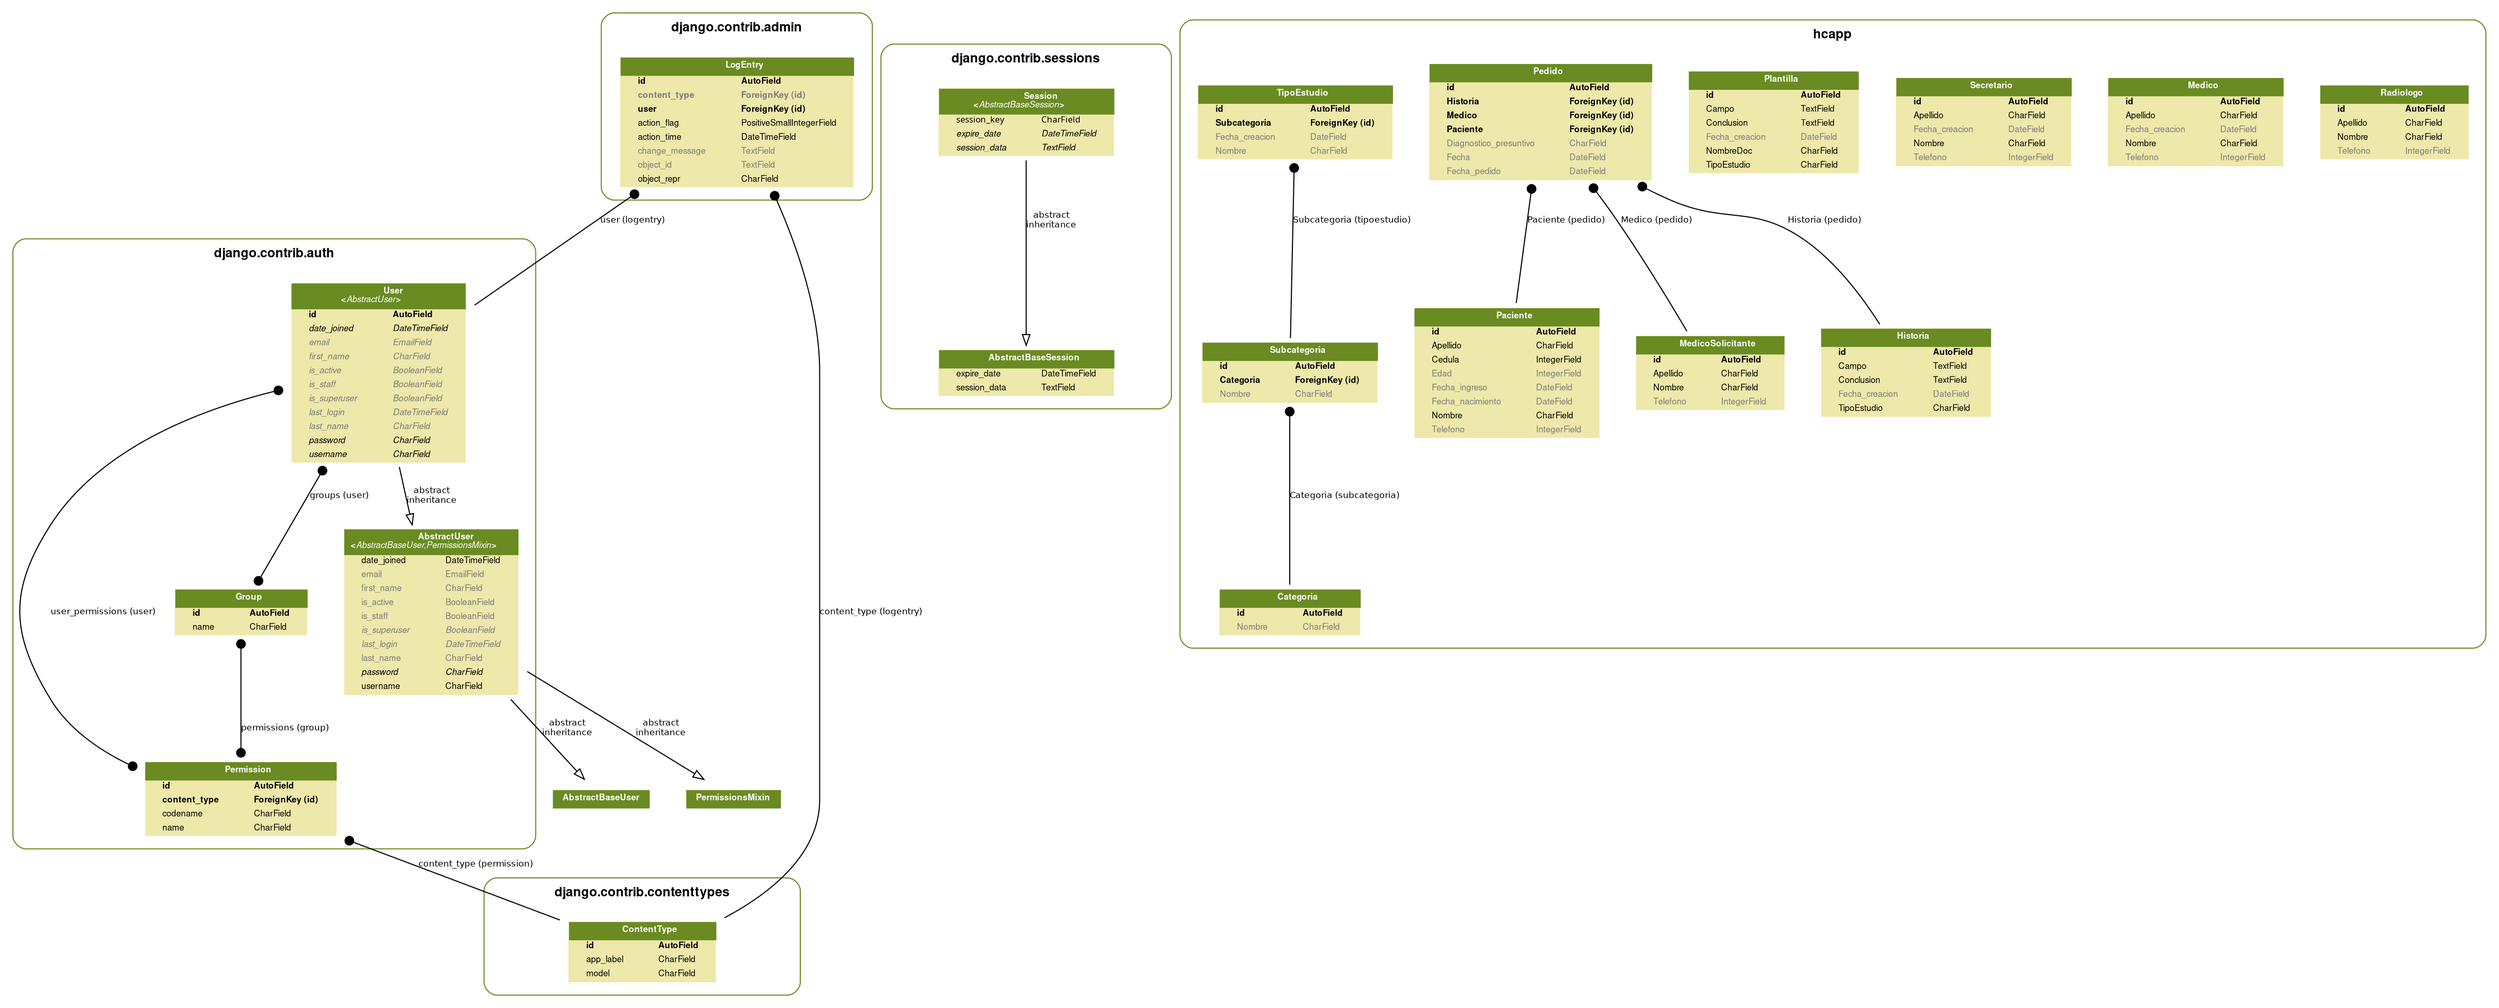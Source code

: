 digraph model_graph {
  // Dotfile by Django-Extensions graph_models
  // Created: 2017-06-23 09:40
  // Cli Options: -a

  fontname = "Helvetica"
  fontsize = 8
  splines  = true

  node [
    fontname = "Helvetica"
    fontsize = 8
    shape = "plaintext"
  ]

  edge [
    fontname = "Helvetica"
    fontsize = 8
  ]

  // Labels
  subgraph cluster_django_contrib_admin {
    label=<
          <TABLE BORDER="0" CELLBORDER="0" CELLSPACING="0">
          <TR><TD COLSPAN="2" CELLPADDING="4" ALIGN="CENTER">
          <FONT FACE="Helvetica Bold" COLOR="Black" POINT-SIZE="12">
          django.contrib.admin
          </FONT>
          </TD></TR>
          </TABLE>
          >
    color=olivedrab4
    style="rounded"
  
    django_contrib_admin_models_LogEntry [label=<
      <TABLE BGCOLOR="palegoldenrod" BORDER="0" CELLBORDER="0" CELLSPACING="0">
      <TR><TD COLSPAN="2" CELLPADDING="4" ALIGN="CENTER" BGCOLOR="olivedrab4">
      <FONT FACE="Helvetica Bold" COLOR="white">
      LogEntry
      </FONT></TD></TR>
    
      <TR><TD ALIGN="LEFT" BORDER="0">
      <FONT FACE="Helvetica Bold">id</FONT>
      </TD><TD ALIGN="LEFT">
      <FONT FACE="Helvetica Bold">AutoField</FONT>
      </TD></TR>
    
      <TR><TD ALIGN="LEFT" BORDER="0">
      <FONT COLOR="#7B7B7B" FACE="Helvetica Bold">content_type</FONT>
      </TD><TD ALIGN="LEFT">
      <FONT COLOR="#7B7B7B" FACE="Helvetica Bold">ForeignKey (id)</FONT>
      </TD></TR>
    
      <TR><TD ALIGN="LEFT" BORDER="0">
      <FONT FACE="Helvetica Bold">user</FONT>
      </TD><TD ALIGN="LEFT">
      <FONT FACE="Helvetica Bold">ForeignKey (id)</FONT>
      </TD></TR>
    
      <TR><TD ALIGN="LEFT" BORDER="0">
      <FONT FACE="Helvetica ">action_flag</FONT>
      </TD><TD ALIGN="LEFT">
      <FONT FACE="Helvetica ">PositiveSmallIntegerField</FONT>
      </TD></TR>
    
      <TR><TD ALIGN="LEFT" BORDER="0">
      <FONT FACE="Helvetica ">action_time</FONT>
      </TD><TD ALIGN="LEFT">
      <FONT FACE="Helvetica ">DateTimeField</FONT>
      </TD></TR>
    
      <TR><TD ALIGN="LEFT" BORDER="0">
      <FONT COLOR="#7B7B7B" FACE="Helvetica ">change_message</FONT>
      </TD><TD ALIGN="LEFT">
      <FONT COLOR="#7B7B7B" FACE="Helvetica ">TextField</FONT>
      </TD></TR>
    
      <TR><TD ALIGN="LEFT" BORDER="0">
      <FONT COLOR="#7B7B7B" FACE="Helvetica ">object_id</FONT>
      </TD><TD ALIGN="LEFT">
      <FONT COLOR="#7B7B7B" FACE="Helvetica ">TextField</FONT>
      </TD></TR>
    
      <TR><TD ALIGN="LEFT" BORDER="0">
      <FONT FACE="Helvetica ">object_repr</FONT>
      </TD><TD ALIGN="LEFT">
      <FONT FACE="Helvetica ">CharField</FONT>
      </TD></TR>
    
      </TABLE>
      >]

  }
  subgraph cluster_django_contrib_auth {
    label=<
          <TABLE BORDER="0" CELLBORDER="0" CELLSPACING="0">
          <TR><TD COLSPAN="2" CELLPADDING="4" ALIGN="CENTER">
          <FONT FACE="Helvetica Bold" COLOR="Black" POINT-SIZE="12">
          django.contrib.auth
          </FONT>
          </TD></TR>
          </TABLE>
          >
    color=olivedrab4
    style="rounded"
  
    django_contrib_auth_models_AbstractUser [label=<
      <TABLE BGCOLOR="palegoldenrod" BORDER="0" CELLBORDER="0" CELLSPACING="0">
      <TR><TD COLSPAN="2" CELLPADDING="4" ALIGN="CENTER" BGCOLOR="olivedrab4">
      <FONT FACE="Helvetica Bold" COLOR="white">
      AbstractUser<BR/>&lt;<FONT FACE="Helvetica Italic">AbstractBaseUser,PermissionsMixin</FONT>&gt;
      </FONT></TD></TR>
    
      <TR><TD ALIGN="LEFT" BORDER="0">
      <FONT FACE="Helvetica ">date_joined</FONT>
      </TD><TD ALIGN="LEFT">
      <FONT FACE="Helvetica ">DateTimeField</FONT>
      </TD></TR>
    
      <TR><TD ALIGN="LEFT" BORDER="0">
      <FONT COLOR="#7B7B7B" FACE="Helvetica ">email</FONT>
      </TD><TD ALIGN="LEFT">
      <FONT COLOR="#7B7B7B" FACE="Helvetica ">EmailField</FONT>
      </TD></TR>
    
      <TR><TD ALIGN="LEFT" BORDER="0">
      <FONT COLOR="#7B7B7B" FACE="Helvetica ">first_name</FONT>
      </TD><TD ALIGN="LEFT">
      <FONT COLOR="#7B7B7B" FACE="Helvetica ">CharField</FONT>
      </TD></TR>
    
      <TR><TD ALIGN="LEFT" BORDER="0">
      <FONT COLOR="#7B7B7B" FACE="Helvetica ">is_active</FONT>
      </TD><TD ALIGN="LEFT">
      <FONT COLOR="#7B7B7B" FACE="Helvetica ">BooleanField</FONT>
      </TD></TR>
    
      <TR><TD ALIGN="LEFT" BORDER="0">
      <FONT COLOR="#7B7B7B" FACE="Helvetica ">is_staff</FONT>
      </TD><TD ALIGN="LEFT">
      <FONT COLOR="#7B7B7B" FACE="Helvetica ">BooleanField</FONT>
      </TD></TR>
    
      <TR><TD ALIGN="LEFT" BORDER="0">
      <FONT COLOR="#7B7B7B" FACE="Helvetica Italic">is_superuser</FONT>
      </TD><TD ALIGN="LEFT">
      <FONT COLOR="#7B7B7B" FACE="Helvetica Italic">BooleanField</FONT>
      </TD></TR>
    
      <TR><TD ALIGN="LEFT" BORDER="0">
      <FONT COLOR="#7B7B7B" FACE="Helvetica Italic">last_login</FONT>
      </TD><TD ALIGN="LEFT">
      <FONT COLOR="#7B7B7B" FACE="Helvetica Italic">DateTimeField</FONT>
      </TD></TR>
    
      <TR><TD ALIGN="LEFT" BORDER="0">
      <FONT COLOR="#7B7B7B" FACE="Helvetica ">last_name</FONT>
      </TD><TD ALIGN="LEFT">
      <FONT COLOR="#7B7B7B" FACE="Helvetica ">CharField</FONT>
      </TD></TR>
    
      <TR><TD ALIGN="LEFT" BORDER="0">
      <FONT FACE="Helvetica Italic">password</FONT>
      </TD><TD ALIGN="LEFT">
      <FONT FACE="Helvetica Italic">CharField</FONT>
      </TD></TR>
    
      <TR><TD ALIGN="LEFT" BORDER="0">
      <FONT FACE="Helvetica ">username</FONT>
      </TD><TD ALIGN="LEFT">
      <FONT FACE="Helvetica ">CharField</FONT>
      </TD></TR>
    
      </TABLE>
      >]
  
    django_contrib_auth_models_Permission [label=<
      <TABLE BGCOLOR="palegoldenrod" BORDER="0" CELLBORDER="0" CELLSPACING="0">
      <TR><TD COLSPAN="2" CELLPADDING="4" ALIGN="CENTER" BGCOLOR="olivedrab4">
      <FONT FACE="Helvetica Bold" COLOR="white">
      Permission
      </FONT></TD></TR>
    
      <TR><TD ALIGN="LEFT" BORDER="0">
      <FONT FACE="Helvetica Bold">id</FONT>
      </TD><TD ALIGN="LEFT">
      <FONT FACE="Helvetica Bold">AutoField</FONT>
      </TD></TR>
    
      <TR><TD ALIGN="LEFT" BORDER="0">
      <FONT FACE="Helvetica Bold">content_type</FONT>
      </TD><TD ALIGN="LEFT">
      <FONT FACE="Helvetica Bold">ForeignKey (id)</FONT>
      </TD></TR>
    
      <TR><TD ALIGN="LEFT" BORDER="0">
      <FONT FACE="Helvetica ">codename</FONT>
      </TD><TD ALIGN="LEFT">
      <FONT FACE="Helvetica ">CharField</FONT>
      </TD></TR>
    
      <TR><TD ALIGN="LEFT" BORDER="0">
      <FONT FACE="Helvetica ">name</FONT>
      </TD><TD ALIGN="LEFT">
      <FONT FACE="Helvetica ">CharField</FONT>
      </TD></TR>
    
      </TABLE>
      >]
  
    django_contrib_auth_models_Group [label=<
      <TABLE BGCOLOR="palegoldenrod" BORDER="0" CELLBORDER="0" CELLSPACING="0">
      <TR><TD COLSPAN="2" CELLPADDING="4" ALIGN="CENTER" BGCOLOR="olivedrab4">
      <FONT FACE="Helvetica Bold" COLOR="white">
      Group
      </FONT></TD></TR>
    
      <TR><TD ALIGN="LEFT" BORDER="0">
      <FONT FACE="Helvetica Bold">id</FONT>
      </TD><TD ALIGN="LEFT">
      <FONT FACE="Helvetica Bold">AutoField</FONT>
      </TD></TR>
    
      <TR><TD ALIGN="LEFT" BORDER="0">
      <FONT FACE="Helvetica ">name</FONT>
      </TD><TD ALIGN="LEFT">
      <FONT FACE="Helvetica ">CharField</FONT>
      </TD></TR>
    
      </TABLE>
      >]
  
    django_contrib_auth_models_User [label=<
      <TABLE BGCOLOR="palegoldenrod" BORDER="0" CELLBORDER="0" CELLSPACING="0">
      <TR><TD COLSPAN="2" CELLPADDING="4" ALIGN="CENTER" BGCOLOR="olivedrab4">
      <FONT FACE="Helvetica Bold" COLOR="white">
      User<BR/>&lt;<FONT FACE="Helvetica Italic">AbstractUser</FONT>&gt;
      </FONT></TD></TR>
    
      <TR><TD ALIGN="LEFT" BORDER="0">
      <FONT FACE="Helvetica Bold">id</FONT>
      </TD><TD ALIGN="LEFT">
      <FONT FACE="Helvetica Bold">AutoField</FONT>
      </TD></TR>
    
      <TR><TD ALIGN="LEFT" BORDER="0">
      <FONT FACE="Helvetica Italic">date_joined</FONT>
      </TD><TD ALIGN="LEFT">
      <FONT FACE="Helvetica Italic">DateTimeField</FONT>
      </TD></TR>
    
      <TR><TD ALIGN="LEFT" BORDER="0">
      <FONT COLOR="#7B7B7B" FACE="Helvetica Italic">email</FONT>
      </TD><TD ALIGN="LEFT">
      <FONT COLOR="#7B7B7B" FACE="Helvetica Italic">EmailField</FONT>
      </TD></TR>
    
      <TR><TD ALIGN="LEFT" BORDER="0">
      <FONT COLOR="#7B7B7B" FACE="Helvetica Italic">first_name</FONT>
      </TD><TD ALIGN="LEFT">
      <FONT COLOR="#7B7B7B" FACE="Helvetica Italic">CharField</FONT>
      </TD></TR>
    
      <TR><TD ALIGN="LEFT" BORDER="0">
      <FONT COLOR="#7B7B7B" FACE="Helvetica Italic">is_active</FONT>
      </TD><TD ALIGN="LEFT">
      <FONT COLOR="#7B7B7B" FACE="Helvetica Italic">BooleanField</FONT>
      </TD></TR>
    
      <TR><TD ALIGN="LEFT" BORDER="0">
      <FONT COLOR="#7B7B7B" FACE="Helvetica Italic">is_staff</FONT>
      </TD><TD ALIGN="LEFT">
      <FONT COLOR="#7B7B7B" FACE="Helvetica Italic">BooleanField</FONT>
      </TD></TR>
    
      <TR><TD ALIGN="LEFT" BORDER="0">
      <FONT COLOR="#7B7B7B" FACE="Helvetica Italic">is_superuser</FONT>
      </TD><TD ALIGN="LEFT">
      <FONT COLOR="#7B7B7B" FACE="Helvetica Italic">BooleanField</FONT>
      </TD></TR>
    
      <TR><TD ALIGN="LEFT" BORDER="0">
      <FONT COLOR="#7B7B7B" FACE="Helvetica Italic">last_login</FONT>
      </TD><TD ALIGN="LEFT">
      <FONT COLOR="#7B7B7B" FACE="Helvetica Italic">DateTimeField</FONT>
      </TD></TR>
    
      <TR><TD ALIGN="LEFT" BORDER="0">
      <FONT COLOR="#7B7B7B" FACE="Helvetica Italic">last_name</FONT>
      </TD><TD ALIGN="LEFT">
      <FONT COLOR="#7B7B7B" FACE="Helvetica Italic">CharField</FONT>
      </TD></TR>
    
      <TR><TD ALIGN="LEFT" BORDER="0">
      <FONT FACE="Helvetica Italic">password</FONT>
      </TD><TD ALIGN="LEFT">
      <FONT FACE="Helvetica Italic">CharField</FONT>
      </TD></TR>
    
      <TR><TD ALIGN="LEFT" BORDER="0">
      <FONT FACE="Helvetica Italic">username</FONT>
      </TD><TD ALIGN="LEFT">
      <FONT FACE="Helvetica Italic">CharField</FONT>
      </TD></TR>
    
      </TABLE>
      >]

  }
  subgraph cluster_django_contrib_contenttypes {
    label=<
          <TABLE BORDER="0" CELLBORDER="0" CELLSPACING="0">
          <TR><TD COLSPAN="2" CELLPADDING="4" ALIGN="CENTER">
          <FONT FACE="Helvetica Bold" COLOR="Black" POINT-SIZE="12">
          django.contrib.contenttypes
          </FONT>
          </TD></TR>
          </TABLE>
          >
    color=olivedrab4
    style="rounded"
  
    django_contrib_contenttypes_models_ContentType [label=<
      <TABLE BGCOLOR="palegoldenrod" BORDER="0" CELLBORDER="0" CELLSPACING="0">
      <TR><TD COLSPAN="2" CELLPADDING="4" ALIGN="CENTER" BGCOLOR="olivedrab4">
      <FONT FACE="Helvetica Bold" COLOR="white">
      ContentType
      </FONT></TD></TR>
    
      <TR><TD ALIGN="LEFT" BORDER="0">
      <FONT FACE="Helvetica Bold">id</FONT>
      </TD><TD ALIGN="LEFT">
      <FONT FACE="Helvetica Bold">AutoField</FONT>
      </TD></TR>
    
      <TR><TD ALIGN="LEFT" BORDER="0">
      <FONT FACE="Helvetica ">app_label</FONT>
      </TD><TD ALIGN="LEFT">
      <FONT FACE="Helvetica ">CharField</FONT>
      </TD></TR>
    
      <TR><TD ALIGN="LEFT" BORDER="0">
      <FONT FACE="Helvetica ">model</FONT>
      </TD><TD ALIGN="LEFT">
      <FONT FACE="Helvetica ">CharField</FONT>
      </TD></TR>
    
      </TABLE>
      >]

  }
  subgraph cluster_django_contrib_sessions {
    label=<
          <TABLE BORDER="0" CELLBORDER="0" CELLSPACING="0">
          <TR><TD COLSPAN="2" CELLPADDING="4" ALIGN="CENTER">
          <FONT FACE="Helvetica Bold" COLOR="Black" POINT-SIZE="12">
          django.contrib.sessions
          </FONT>
          </TD></TR>
          </TABLE>
          >
    color=olivedrab4
    style="rounded"
  
    django_contrib_sessions_base_session_AbstractBaseSession [label=<
      <TABLE BGCOLOR="palegoldenrod" BORDER="0" CELLBORDER="0" CELLSPACING="0">
      <TR><TD COLSPAN="2" CELLPADDING="4" ALIGN="CENTER" BGCOLOR="olivedrab4">
      <FONT FACE="Helvetica Bold" COLOR="white">
      AbstractBaseSession
      </FONT></TD></TR>
    
      <TR><TD ALIGN="LEFT" BORDER="0">
      <FONT FACE="Helvetica ">expire_date</FONT>
      </TD><TD ALIGN="LEFT">
      <FONT FACE="Helvetica ">DateTimeField</FONT>
      </TD></TR>
    
      <TR><TD ALIGN="LEFT" BORDER="0">
      <FONT FACE="Helvetica ">session_data</FONT>
      </TD><TD ALIGN="LEFT">
      <FONT FACE="Helvetica ">TextField</FONT>
      </TD></TR>
    
      </TABLE>
      >]
  
    django_contrib_sessions_models_Session [label=<
      <TABLE BGCOLOR="palegoldenrod" BORDER="0" CELLBORDER="0" CELLSPACING="0">
      <TR><TD COLSPAN="2" CELLPADDING="4" ALIGN="CENTER" BGCOLOR="olivedrab4">
      <FONT FACE="Helvetica Bold" COLOR="white">
      Session<BR/>&lt;<FONT FACE="Helvetica Italic">AbstractBaseSession</FONT>&gt;
      </FONT></TD></TR>
    
      <TR><TD ALIGN="LEFT" BORDER="0">
      <FONT FACE="Helvetica ItalicBold">session_key</FONT>
      </TD><TD ALIGN="LEFT">
      <FONT FACE="Helvetica ItalicBold">CharField</FONT>
      </TD></TR>
    
      <TR><TD ALIGN="LEFT" BORDER="0">
      <FONT FACE="Helvetica Italic">expire_date</FONT>
      </TD><TD ALIGN="LEFT">
      <FONT FACE="Helvetica Italic">DateTimeField</FONT>
      </TD></TR>
    
      <TR><TD ALIGN="LEFT" BORDER="0">
      <FONT FACE="Helvetica Italic">session_data</FONT>
      </TD><TD ALIGN="LEFT">
      <FONT FACE="Helvetica Italic">TextField</FONT>
      </TD></TR>
    
      </TABLE>
      >]

  }
  subgraph cluster_hcapp {
    label=<
          <TABLE BORDER="0" CELLBORDER="0" CELLSPACING="0">
          <TR><TD COLSPAN="2" CELLPADDING="4" ALIGN="CENTER">
          <FONT FACE="Helvetica Bold" COLOR="Black" POINT-SIZE="12">
          hcapp
          </FONT>
          </TD></TR>
          </TABLE>
          >
    color=olivedrab4
    style="rounded"
  
    hcapp_models_Paciente [label=<
      <TABLE BGCOLOR="palegoldenrod" BORDER="0" CELLBORDER="0" CELLSPACING="0">
      <TR><TD COLSPAN="2" CELLPADDING="4" ALIGN="CENTER" BGCOLOR="olivedrab4">
      <FONT FACE="Helvetica Bold" COLOR="white">
      Paciente
      </FONT></TD></TR>
    
      <TR><TD ALIGN="LEFT" BORDER="0">
      <FONT FACE="Helvetica Bold">id</FONT>
      </TD><TD ALIGN="LEFT">
      <FONT FACE="Helvetica Bold">AutoField</FONT>
      </TD></TR>
    
      <TR><TD ALIGN="LEFT" BORDER="0">
      <FONT FACE="Helvetica ">Apellido</FONT>
      </TD><TD ALIGN="LEFT">
      <FONT FACE="Helvetica ">CharField</FONT>
      </TD></TR>
    
      <TR><TD ALIGN="LEFT" BORDER="0">
      <FONT FACE="Helvetica ">Cedula</FONT>
      </TD><TD ALIGN="LEFT">
      <FONT FACE="Helvetica ">IntegerField</FONT>
      </TD></TR>
    
      <TR><TD ALIGN="LEFT" BORDER="0">
      <FONT COLOR="#7B7B7B" FACE="Helvetica ">Edad</FONT>
      </TD><TD ALIGN="LEFT">
      <FONT COLOR="#7B7B7B" FACE="Helvetica ">IntegerField</FONT>
      </TD></TR>
    
      <TR><TD ALIGN="LEFT" BORDER="0">
      <FONT COLOR="#7B7B7B" FACE="Helvetica ">Fecha_ingreso</FONT>
      </TD><TD ALIGN="LEFT">
      <FONT COLOR="#7B7B7B" FACE="Helvetica ">DateField</FONT>
      </TD></TR>
    
      <TR><TD ALIGN="LEFT" BORDER="0">
      <FONT COLOR="#7B7B7B" FACE="Helvetica ">Fecha_nacimiento</FONT>
      </TD><TD ALIGN="LEFT">
      <FONT COLOR="#7B7B7B" FACE="Helvetica ">DateField</FONT>
      </TD></TR>
    
      <TR><TD ALIGN="LEFT" BORDER="0">
      <FONT FACE="Helvetica ">Nombre</FONT>
      </TD><TD ALIGN="LEFT">
      <FONT FACE="Helvetica ">CharField</FONT>
      </TD></TR>
    
      <TR><TD ALIGN="LEFT" BORDER="0">
      <FONT COLOR="#7B7B7B" FACE="Helvetica ">Telefono</FONT>
      </TD><TD ALIGN="LEFT">
      <FONT COLOR="#7B7B7B" FACE="Helvetica ">IntegerField</FONT>
      </TD></TR>
    
      </TABLE>
      >]
  
    hcapp_models_MedicoSolicitante [label=<
      <TABLE BGCOLOR="palegoldenrod" BORDER="0" CELLBORDER="0" CELLSPACING="0">
      <TR><TD COLSPAN="2" CELLPADDING="4" ALIGN="CENTER" BGCOLOR="olivedrab4">
      <FONT FACE="Helvetica Bold" COLOR="white">
      MedicoSolicitante
      </FONT></TD></TR>
    
      <TR><TD ALIGN="LEFT" BORDER="0">
      <FONT FACE="Helvetica Bold">id</FONT>
      </TD><TD ALIGN="LEFT">
      <FONT FACE="Helvetica Bold">AutoField</FONT>
      </TD></TR>
    
      <TR><TD ALIGN="LEFT" BORDER="0">
      <FONT FACE="Helvetica ">Apellido</FONT>
      </TD><TD ALIGN="LEFT">
      <FONT FACE="Helvetica ">CharField</FONT>
      </TD></TR>
    
      <TR><TD ALIGN="LEFT" BORDER="0">
      <FONT FACE="Helvetica ">Nombre</FONT>
      </TD><TD ALIGN="LEFT">
      <FONT FACE="Helvetica ">CharField</FONT>
      </TD></TR>
    
      <TR><TD ALIGN="LEFT" BORDER="0">
      <FONT COLOR="#7B7B7B" FACE="Helvetica ">Telefono</FONT>
      </TD><TD ALIGN="LEFT">
      <FONT COLOR="#7B7B7B" FACE="Helvetica ">IntegerField</FONT>
      </TD></TR>
    
      </TABLE>
      >]
  
    hcapp_models_Radiologo [label=<
      <TABLE BGCOLOR="palegoldenrod" BORDER="0" CELLBORDER="0" CELLSPACING="0">
      <TR><TD COLSPAN="2" CELLPADDING="4" ALIGN="CENTER" BGCOLOR="olivedrab4">
      <FONT FACE="Helvetica Bold" COLOR="white">
      Radiologo
      </FONT></TD></TR>
    
      <TR><TD ALIGN="LEFT" BORDER="0">
      <FONT FACE="Helvetica Bold">id</FONT>
      </TD><TD ALIGN="LEFT">
      <FONT FACE="Helvetica Bold">AutoField</FONT>
      </TD></TR>
    
      <TR><TD ALIGN="LEFT" BORDER="0">
      <FONT FACE="Helvetica ">Apellido</FONT>
      </TD><TD ALIGN="LEFT">
      <FONT FACE="Helvetica ">CharField</FONT>
      </TD></TR>
    
      <TR><TD ALIGN="LEFT" BORDER="0">
      <FONT FACE="Helvetica ">Nombre</FONT>
      </TD><TD ALIGN="LEFT">
      <FONT FACE="Helvetica ">CharField</FONT>
      </TD></TR>
    
      <TR><TD ALIGN="LEFT" BORDER="0">
      <FONT COLOR="#7B7B7B" FACE="Helvetica ">Telefono</FONT>
      </TD><TD ALIGN="LEFT">
      <FONT COLOR="#7B7B7B" FACE="Helvetica ">IntegerField</FONT>
      </TD></TR>
    
      </TABLE>
      >]
  
    hcapp_models_Medico [label=<
      <TABLE BGCOLOR="palegoldenrod" BORDER="0" CELLBORDER="0" CELLSPACING="0">
      <TR><TD COLSPAN="2" CELLPADDING="4" ALIGN="CENTER" BGCOLOR="olivedrab4">
      <FONT FACE="Helvetica Bold" COLOR="white">
      Medico
      </FONT></TD></TR>
    
      <TR><TD ALIGN="LEFT" BORDER="0">
      <FONT FACE="Helvetica Bold">id</FONT>
      </TD><TD ALIGN="LEFT">
      <FONT FACE="Helvetica Bold">AutoField</FONT>
      </TD></TR>
    
      <TR><TD ALIGN="LEFT" BORDER="0">
      <FONT FACE="Helvetica ">Apellido</FONT>
      </TD><TD ALIGN="LEFT">
      <FONT FACE="Helvetica ">CharField</FONT>
      </TD></TR>
    
      <TR><TD ALIGN="LEFT" BORDER="0">
      <FONT COLOR="#7B7B7B" FACE="Helvetica ">Fecha_creacion</FONT>
      </TD><TD ALIGN="LEFT">
      <FONT COLOR="#7B7B7B" FACE="Helvetica ">DateField</FONT>
      </TD></TR>
    
      <TR><TD ALIGN="LEFT" BORDER="0">
      <FONT FACE="Helvetica ">Nombre</FONT>
      </TD><TD ALIGN="LEFT">
      <FONT FACE="Helvetica ">CharField</FONT>
      </TD></TR>
    
      <TR><TD ALIGN="LEFT" BORDER="0">
      <FONT COLOR="#7B7B7B" FACE="Helvetica ">Telefono</FONT>
      </TD><TD ALIGN="LEFT">
      <FONT COLOR="#7B7B7B" FACE="Helvetica ">IntegerField</FONT>
      </TD></TR>
    
      </TABLE>
      >]
  
    hcapp_models_Secretario [label=<
      <TABLE BGCOLOR="palegoldenrod" BORDER="0" CELLBORDER="0" CELLSPACING="0">
      <TR><TD COLSPAN="2" CELLPADDING="4" ALIGN="CENTER" BGCOLOR="olivedrab4">
      <FONT FACE="Helvetica Bold" COLOR="white">
      Secretario
      </FONT></TD></TR>
    
      <TR><TD ALIGN="LEFT" BORDER="0">
      <FONT FACE="Helvetica Bold">id</FONT>
      </TD><TD ALIGN="LEFT">
      <FONT FACE="Helvetica Bold">AutoField</FONT>
      </TD></TR>
    
      <TR><TD ALIGN="LEFT" BORDER="0">
      <FONT FACE="Helvetica ">Apellido</FONT>
      </TD><TD ALIGN="LEFT">
      <FONT FACE="Helvetica ">CharField</FONT>
      </TD></TR>
    
      <TR><TD ALIGN="LEFT" BORDER="0">
      <FONT COLOR="#7B7B7B" FACE="Helvetica ">Fecha_creacion</FONT>
      </TD><TD ALIGN="LEFT">
      <FONT COLOR="#7B7B7B" FACE="Helvetica ">DateField</FONT>
      </TD></TR>
    
      <TR><TD ALIGN="LEFT" BORDER="0">
      <FONT FACE="Helvetica ">Nombre</FONT>
      </TD><TD ALIGN="LEFT">
      <FONT FACE="Helvetica ">CharField</FONT>
      </TD></TR>
    
      <TR><TD ALIGN="LEFT" BORDER="0">
      <FONT COLOR="#7B7B7B" FACE="Helvetica ">Telefono</FONT>
      </TD><TD ALIGN="LEFT">
      <FONT COLOR="#7B7B7B" FACE="Helvetica ">IntegerField</FONT>
      </TD></TR>
    
      </TABLE>
      >]
  
    hcapp_models_Historia [label=<
      <TABLE BGCOLOR="palegoldenrod" BORDER="0" CELLBORDER="0" CELLSPACING="0">
      <TR><TD COLSPAN="2" CELLPADDING="4" ALIGN="CENTER" BGCOLOR="olivedrab4">
      <FONT FACE="Helvetica Bold" COLOR="white">
      Historia
      </FONT></TD></TR>
    
      <TR><TD ALIGN="LEFT" BORDER="0">
      <FONT FACE="Helvetica Bold">id</FONT>
      </TD><TD ALIGN="LEFT">
      <FONT FACE="Helvetica Bold">AutoField</FONT>
      </TD></TR>
    
      <TR><TD ALIGN="LEFT" BORDER="0">
      <FONT FACE="Helvetica ">Campo</FONT>
      </TD><TD ALIGN="LEFT">
      <FONT FACE="Helvetica ">TextField</FONT>
      </TD></TR>
    
      <TR><TD ALIGN="LEFT" BORDER="0">
      <FONT FACE="Helvetica ">Conclusion</FONT>
      </TD><TD ALIGN="LEFT">
      <FONT FACE="Helvetica ">TextField</FONT>
      </TD></TR>
    
      <TR><TD ALIGN="LEFT" BORDER="0">
      <FONT COLOR="#7B7B7B" FACE="Helvetica ">Fecha_creacion</FONT>
      </TD><TD ALIGN="LEFT">
      <FONT COLOR="#7B7B7B" FACE="Helvetica ">DateField</FONT>
      </TD></TR>
    
      <TR><TD ALIGN="LEFT" BORDER="0">
      <FONT FACE="Helvetica ">TipoEstudio</FONT>
      </TD><TD ALIGN="LEFT">
      <FONT FACE="Helvetica ">CharField</FONT>
      </TD></TR>
    
      </TABLE>
      >]
  
    hcapp_models_Plantilla [label=<
      <TABLE BGCOLOR="palegoldenrod" BORDER="0" CELLBORDER="0" CELLSPACING="0">
      <TR><TD COLSPAN="2" CELLPADDING="4" ALIGN="CENTER" BGCOLOR="olivedrab4">
      <FONT FACE="Helvetica Bold" COLOR="white">
      Plantilla
      </FONT></TD></TR>
    
      <TR><TD ALIGN="LEFT" BORDER="0">
      <FONT FACE="Helvetica Bold">id</FONT>
      </TD><TD ALIGN="LEFT">
      <FONT FACE="Helvetica Bold">AutoField</FONT>
      </TD></TR>
    
      <TR><TD ALIGN="LEFT" BORDER="0">
      <FONT FACE="Helvetica ">Campo</FONT>
      </TD><TD ALIGN="LEFT">
      <FONT FACE="Helvetica ">TextField</FONT>
      </TD></TR>
    
      <TR><TD ALIGN="LEFT" BORDER="0">
      <FONT FACE="Helvetica ">Conclusion</FONT>
      </TD><TD ALIGN="LEFT">
      <FONT FACE="Helvetica ">TextField</FONT>
      </TD></TR>
    
      <TR><TD ALIGN="LEFT" BORDER="0">
      <FONT COLOR="#7B7B7B" FACE="Helvetica ">Fecha_creacion</FONT>
      </TD><TD ALIGN="LEFT">
      <FONT COLOR="#7B7B7B" FACE="Helvetica ">DateField</FONT>
      </TD></TR>
    
      <TR><TD ALIGN="LEFT" BORDER="0">
      <FONT FACE="Helvetica ">NombreDoc</FONT>
      </TD><TD ALIGN="LEFT">
      <FONT FACE="Helvetica ">CharField</FONT>
      </TD></TR>
    
      <TR><TD ALIGN="LEFT" BORDER="0">
      <FONT FACE="Helvetica ">TipoEstudio</FONT>
      </TD><TD ALIGN="LEFT">
      <FONT FACE="Helvetica ">CharField</FONT>
      </TD></TR>
    
      </TABLE>
      >]
  
    hcapp_models_Pedido [label=<
      <TABLE BGCOLOR="palegoldenrod" BORDER="0" CELLBORDER="0" CELLSPACING="0">
      <TR><TD COLSPAN="2" CELLPADDING="4" ALIGN="CENTER" BGCOLOR="olivedrab4">
      <FONT FACE="Helvetica Bold" COLOR="white">
      Pedido
      </FONT></TD></TR>
    
      <TR><TD ALIGN="LEFT" BORDER="0">
      <FONT FACE="Helvetica Bold">id</FONT>
      </TD><TD ALIGN="LEFT">
      <FONT FACE="Helvetica Bold">AutoField</FONT>
      </TD></TR>
    
      <TR><TD ALIGN="LEFT" BORDER="0">
      <FONT FACE="Helvetica Bold">Historia</FONT>
      </TD><TD ALIGN="LEFT">
      <FONT FACE="Helvetica Bold">ForeignKey (id)</FONT>
      </TD></TR>
    
      <TR><TD ALIGN="LEFT" BORDER="0">
      <FONT FACE="Helvetica Bold">Medico</FONT>
      </TD><TD ALIGN="LEFT">
      <FONT FACE="Helvetica Bold">ForeignKey (id)</FONT>
      </TD></TR>
    
      <TR><TD ALIGN="LEFT" BORDER="0">
      <FONT FACE="Helvetica Bold">Paciente</FONT>
      </TD><TD ALIGN="LEFT">
      <FONT FACE="Helvetica Bold">ForeignKey (id)</FONT>
      </TD></TR>
    
      <TR><TD ALIGN="LEFT" BORDER="0">
      <FONT COLOR="#7B7B7B" FACE="Helvetica ">Diagnostico_presuntivo</FONT>
      </TD><TD ALIGN="LEFT">
      <FONT COLOR="#7B7B7B" FACE="Helvetica ">CharField</FONT>
      </TD></TR>
    
      <TR><TD ALIGN="LEFT" BORDER="0">
      <FONT COLOR="#7B7B7B" FACE="Helvetica ">Fecha</FONT>
      </TD><TD ALIGN="LEFT">
      <FONT COLOR="#7B7B7B" FACE="Helvetica ">DateField</FONT>
      </TD></TR>
    
      <TR><TD ALIGN="LEFT" BORDER="0">
      <FONT COLOR="#7B7B7B" FACE="Helvetica ">Fecha_pedido</FONT>
      </TD><TD ALIGN="LEFT">
      <FONT COLOR="#7B7B7B" FACE="Helvetica ">DateField</FONT>
      </TD></TR>
    
      </TABLE>
      >]
  
    hcapp_models_Categoria [label=<
      <TABLE BGCOLOR="palegoldenrod" BORDER="0" CELLBORDER="0" CELLSPACING="0">
      <TR><TD COLSPAN="2" CELLPADDING="4" ALIGN="CENTER" BGCOLOR="olivedrab4">
      <FONT FACE="Helvetica Bold" COLOR="white">
      Categoria
      </FONT></TD></TR>
    
      <TR><TD ALIGN="LEFT" BORDER="0">
      <FONT FACE="Helvetica Bold">id</FONT>
      </TD><TD ALIGN="LEFT">
      <FONT FACE="Helvetica Bold">AutoField</FONT>
      </TD></TR>
    
      <TR><TD ALIGN="LEFT" BORDER="0">
      <FONT COLOR="#7B7B7B" FACE="Helvetica ">Nombre</FONT>
      </TD><TD ALIGN="LEFT">
      <FONT COLOR="#7B7B7B" FACE="Helvetica ">CharField</FONT>
      </TD></TR>
    
      </TABLE>
      >]
  
    hcapp_models_Subcategoria [label=<
      <TABLE BGCOLOR="palegoldenrod" BORDER="0" CELLBORDER="0" CELLSPACING="0">
      <TR><TD COLSPAN="2" CELLPADDING="4" ALIGN="CENTER" BGCOLOR="olivedrab4">
      <FONT FACE="Helvetica Bold" COLOR="white">
      Subcategoria
      </FONT></TD></TR>
    
      <TR><TD ALIGN="LEFT" BORDER="0">
      <FONT FACE="Helvetica Bold">id</FONT>
      </TD><TD ALIGN="LEFT">
      <FONT FACE="Helvetica Bold">AutoField</FONT>
      </TD></TR>
    
      <TR><TD ALIGN="LEFT" BORDER="0">
      <FONT FACE="Helvetica Bold">Categoria</FONT>
      </TD><TD ALIGN="LEFT">
      <FONT FACE="Helvetica Bold">ForeignKey (id)</FONT>
      </TD></TR>
    
      <TR><TD ALIGN="LEFT" BORDER="0">
      <FONT COLOR="#7B7B7B" FACE="Helvetica ">Nombre</FONT>
      </TD><TD ALIGN="LEFT">
      <FONT COLOR="#7B7B7B" FACE="Helvetica ">CharField</FONT>
      </TD></TR>
    
      </TABLE>
      >]
  
    hcapp_models_TipoEstudio [label=<
      <TABLE BGCOLOR="palegoldenrod" BORDER="0" CELLBORDER="0" CELLSPACING="0">
      <TR><TD COLSPAN="2" CELLPADDING="4" ALIGN="CENTER" BGCOLOR="olivedrab4">
      <FONT FACE="Helvetica Bold" COLOR="white">
      TipoEstudio
      </FONT></TD></TR>
    
      <TR><TD ALIGN="LEFT" BORDER="0">
      <FONT FACE="Helvetica Bold">id</FONT>
      </TD><TD ALIGN="LEFT">
      <FONT FACE="Helvetica Bold">AutoField</FONT>
      </TD></TR>
    
      <TR><TD ALIGN="LEFT" BORDER="0">
      <FONT FACE="Helvetica Bold">Subcategoria</FONT>
      </TD><TD ALIGN="LEFT">
      <FONT FACE="Helvetica Bold">ForeignKey (id)</FONT>
      </TD></TR>
    
      <TR><TD ALIGN="LEFT" BORDER="0">
      <FONT COLOR="#7B7B7B" FACE="Helvetica ">Fecha_creacion</FONT>
      </TD><TD ALIGN="LEFT">
      <FONT COLOR="#7B7B7B" FACE="Helvetica ">DateField</FONT>
      </TD></TR>
    
      <TR><TD ALIGN="LEFT" BORDER="0">
      <FONT COLOR="#7B7B7B" FACE="Helvetica ">Nombre</FONT>
      </TD><TD ALIGN="LEFT">
      <FONT COLOR="#7B7B7B" FACE="Helvetica ">CharField</FONT>
      </TD></TR>
    
      </TABLE>
      >]

  }


  // Relations

  django_contrib_admin_models_LogEntry -> django_contrib_auth_models_User
  [label="user (logentry)"] [arrowhead=none, arrowtail=dot, dir=both];

  django_contrib_admin_models_LogEntry -> django_contrib_contenttypes_models_ContentType
  [label="content_type (logentry)"] [arrowhead=none, arrowtail=dot, dir=both];
  django_contrib_auth_base_user_AbstractBaseUser [label=<
  <TABLE BGCOLOR="palegoldenrod" BORDER="0" CELLBORDER="0" CELLSPACING="0">
  <TR><TD COLSPAN="2" CELLPADDING="4" ALIGN="CENTER" BGCOLOR="olivedrab4">
  <FONT FACE="Helvetica Bold" COLOR="white">AbstractBaseUser</FONT>
  </TD></TR>
  </TABLE>
  >]
  django_contrib_auth_models_AbstractUser -> django_contrib_auth_base_user_AbstractBaseUser
  [label="abstract\ninheritance"] [arrowhead=empty, arrowtail=none, dir=both];
  django_contrib_auth_models_PermissionsMixin [label=<
  <TABLE BGCOLOR="palegoldenrod" BORDER="0" CELLBORDER="0" CELLSPACING="0">
  <TR><TD COLSPAN="2" CELLPADDING="4" ALIGN="CENTER" BGCOLOR="olivedrab4">
  <FONT FACE="Helvetica Bold" COLOR="white">PermissionsMixin</FONT>
  </TD></TR>
  </TABLE>
  >]
  django_contrib_auth_models_AbstractUser -> django_contrib_auth_models_PermissionsMixin
  [label="abstract\ninheritance"] [arrowhead=empty, arrowtail=none, dir=both];

  django_contrib_auth_models_Permission -> django_contrib_contenttypes_models_ContentType
  [label="content_type (permission)"] [arrowhead=none, arrowtail=dot, dir=both];

  django_contrib_auth_models_Group -> django_contrib_auth_models_Permission
  [label="permissions (group)"] [arrowhead=dot arrowtail=dot, dir=both];

  django_contrib_auth_models_User -> django_contrib_auth_models_Group
  [label="groups (user)"] [arrowhead=dot arrowtail=dot, dir=both];

  django_contrib_auth_models_User -> django_contrib_auth_models_Permission
  [label="user_permissions (user)"] [arrowhead=dot arrowtail=dot, dir=both];

  django_contrib_auth_models_User -> django_contrib_auth_models_AbstractUser
  [label="abstract\ninheritance"] [arrowhead=empty, arrowtail=none, dir=both];

  django_contrib_sessions_models_Session -> django_contrib_sessions_base_session_AbstractBaseSession
  [label="abstract\ninheritance"] [arrowhead=empty, arrowtail=none, dir=both];

  hcapp_models_Pedido -> hcapp_models_Paciente
  [label="Paciente (pedido)"] [arrowhead=none, arrowtail=dot, dir=both];

  hcapp_models_Pedido -> hcapp_models_MedicoSolicitante
  [label="Medico (pedido)"] [arrowhead=none, arrowtail=dot, dir=both];

  hcapp_models_Pedido -> hcapp_models_Historia
  [label="Historia (pedido)"] [arrowhead=none, arrowtail=dot, dir=both];

  hcapp_models_Subcategoria -> hcapp_models_Categoria
  [label="Categoria (subcategoria)"] [arrowhead=none, arrowtail=dot, dir=both];

  hcapp_models_TipoEstudio -> hcapp_models_Subcategoria
  [label="Subcategoria (tipoestudio)"] [arrowhead=none, arrowtail=dot, dir=both];

}

